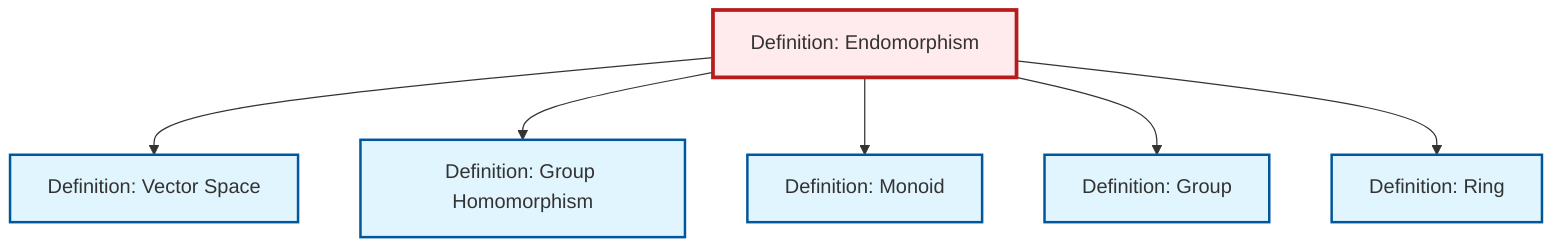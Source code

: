 graph TD
    classDef definition fill:#e1f5fe,stroke:#01579b,stroke-width:2px
    classDef theorem fill:#f3e5f5,stroke:#4a148c,stroke-width:2px
    classDef axiom fill:#fff3e0,stroke:#e65100,stroke-width:2px
    classDef example fill:#e8f5e9,stroke:#1b5e20,stroke-width:2px
    classDef current fill:#ffebee,stroke:#b71c1c,stroke-width:3px
    def-ring["Definition: Ring"]:::definition
    def-vector-space["Definition: Vector Space"]:::definition
    def-monoid["Definition: Monoid"]:::definition
    def-group["Definition: Group"]:::definition
    def-homomorphism["Definition: Group Homomorphism"]:::definition
    def-endomorphism["Definition: Endomorphism"]:::definition
    def-endomorphism --> def-vector-space
    def-endomorphism --> def-homomorphism
    def-endomorphism --> def-monoid
    def-endomorphism --> def-group
    def-endomorphism --> def-ring
    class def-endomorphism current